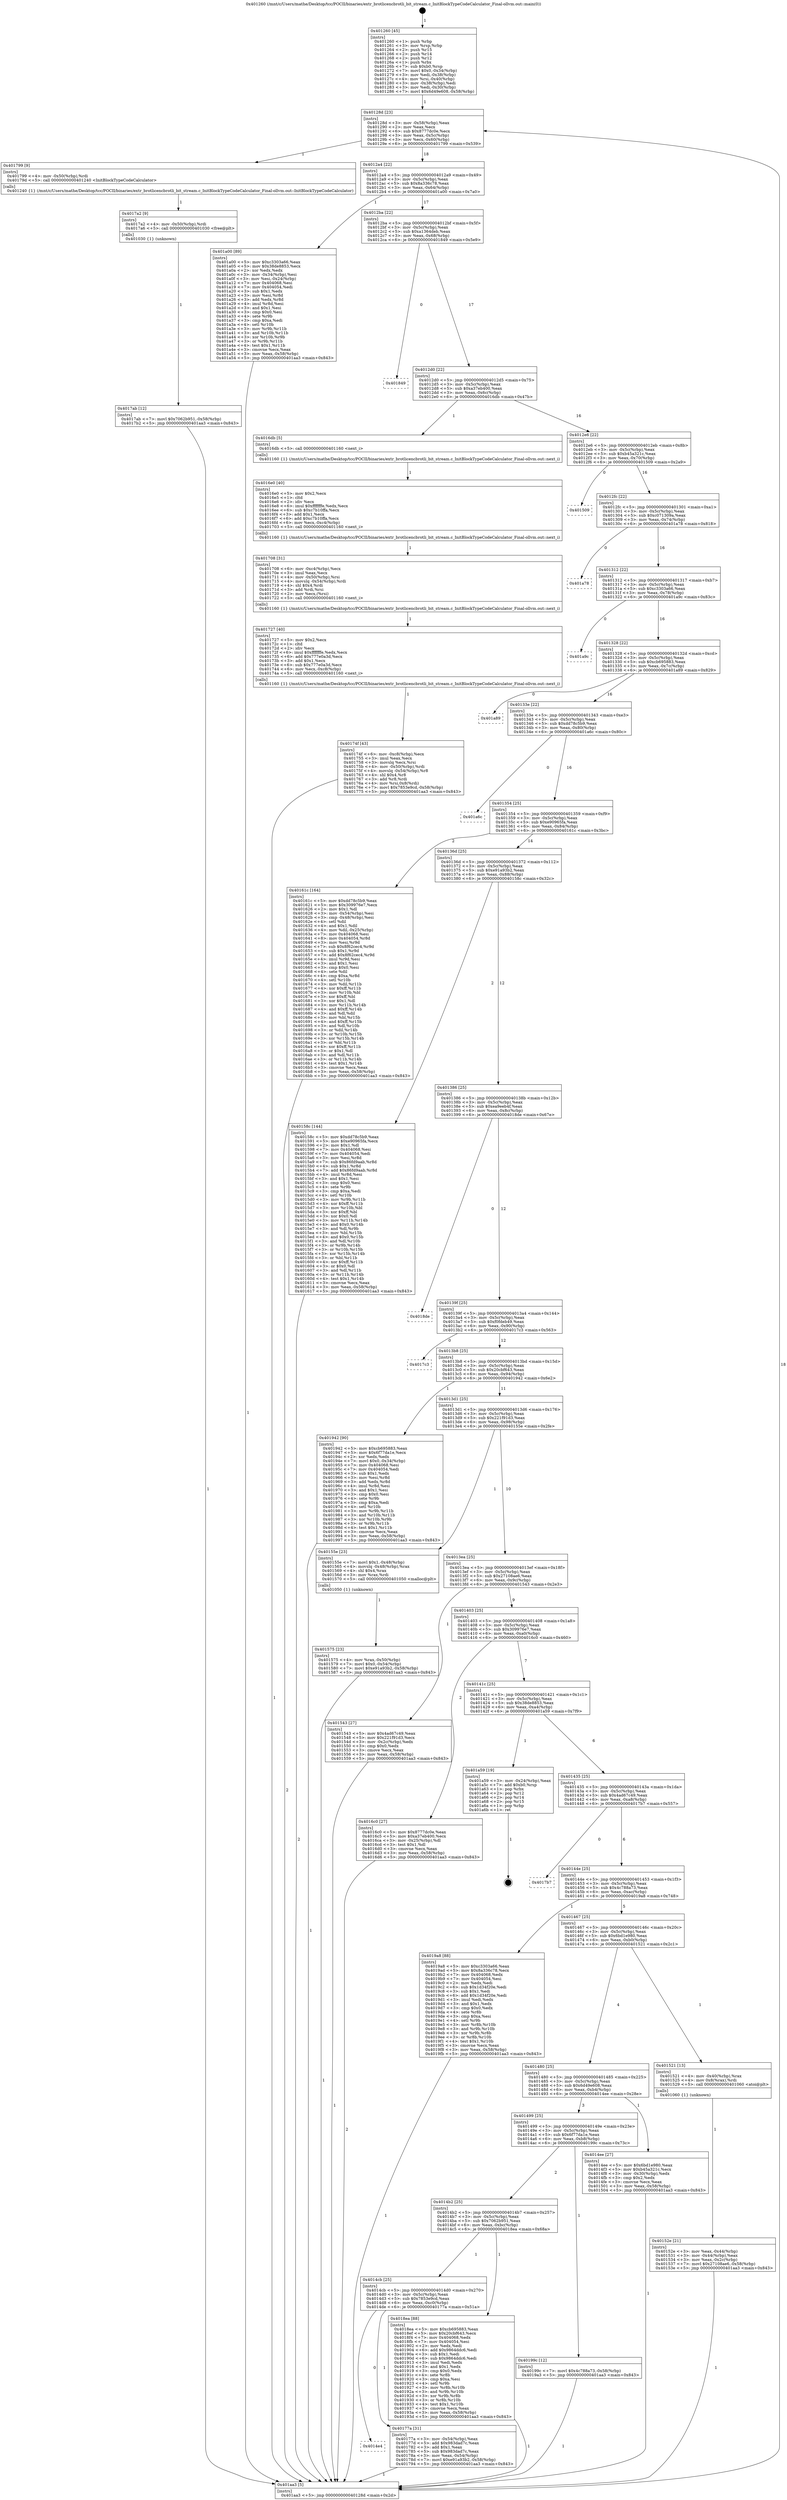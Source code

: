 digraph "0x401260" {
  label = "0x401260 (/mnt/c/Users/mathe/Desktop/tcc/POCII/binaries/extr_brotlicencbrotli_bit_stream.c_InitBlockTypeCodeCalculator_Final-ollvm.out::main(0))"
  labelloc = "t"
  node[shape=record]

  Entry [label="",width=0.3,height=0.3,shape=circle,fillcolor=black,style=filled]
  "0x40128d" [label="{
     0x40128d [23]\l
     | [instrs]\l
     &nbsp;&nbsp;0x40128d \<+3\>: mov -0x58(%rbp),%eax\l
     &nbsp;&nbsp;0x401290 \<+2\>: mov %eax,%ecx\l
     &nbsp;&nbsp;0x401292 \<+6\>: sub $0x8777dc0e,%ecx\l
     &nbsp;&nbsp;0x401298 \<+3\>: mov %eax,-0x5c(%rbp)\l
     &nbsp;&nbsp;0x40129b \<+3\>: mov %ecx,-0x60(%rbp)\l
     &nbsp;&nbsp;0x40129e \<+6\>: je 0000000000401799 \<main+0x539\>\l
  }"]
  "0x401799" [label="{
     0x401799 [9]\l
     | [instrs]\l
     &nbsp;&nbsp;0x401799 \<+4\>: mov -0x50(%rbp),%rdi\l
     &nbsp;&nbsp;0x40179d \<+5\>: call 0000000000401240 \<InitBlockTypeCodeCalculator\>\l
     | [calls]\l
     &nbsp;&nbsp;0x401240 \{1\} (/mnt/c/Users/mathe/Desktop/tcc/POCII/binaries/extr_brotlicencbrotli_bit_stream.c_InitBlockTypeCodeCalculator_Final-ollvm.out::InitBlockTypeCodeCalculator)\l
  }"]
  "0x4012a4" [label="{
     0x4012a4 [22]\l
     | [instrs]\l
     &nbsp;&nbsp;0x4012a4 \<+5\>: jmp 00000000004012a9 \<main+0x49\>\l
     &nbsp;&nbsp;0x4012a9 \<+3\>: mov -0x5c(%rbp),%eax\l
     &nbsp;&nbsp;0x4012ac \<+5\>: sub $0x8a336c78,%eax\l
     &nbsp;&nbsp;0x4012b1 \<+3\>: mov %eax,-0x64(%rbp)\l
     &nbsp;&nbsp;0x4012b4 \<+6\>: je 0000000000401a00 \<main+0x7a0\>\l
  }"]
  Exit [label="",width=0.3,height=0.3,shape=circle,fillcolor=black,style=filled,peripheries=2]
  "0x401a00" [label="{
     0x401a00 [89]\l
     | [instrs]\l
     &nbsp;&nbsp;0x401a00 \<+5\>: mov $0xc3303a66,%eax\l
     &nbsp;&nbsp;0x401a05 \<+5\>: mov $0x38de8853,%ecx\l
     &nbsp;&nbsp;0x401a0a \<+2\>: xor %edx,%edx\l
     &nbsp;&nbsp;0x401a0c \<+3\>: mov -0x34(%rbp),%esi\l
     &nbsp;&nbsp;0x401a0f \<+3\>: mov %esi,-0x24(%rbp)\l
     &nbsp;&nbsp;0x401a12 \<+7\>: mov 0x404068,%esi\l
     &nbsp;&nbsp;0x401a19 \<+7\>: mov 0x404054,%edi\l
     &nbsp;&nbsp;0x401a20 \<+3\>: sub $0x1,%edx\l
     &nbsp;&nbsp;0x401a23 \<+3\>: mov %esi,%r8d\l
     &nbsp;&nbsp;0x401a26 \<+3\>: add %edx,%r8d\l
     &nbsp;&nbsp;0x401a29 \<+4\>: imul %r8d,%esi\l
     &nbsp;&nbsp;0x401a2d \<+3\>: and $0x1,%esi\l
     &nbsp;&nbsp;0x401a30 \<+3\>: cmp $0x0,%esi\l
     &nbsp;&nbsp;0x401a33 \<+4\>: sete %r9b\l
     &nbsp;&nbsp;0x401a37 \<+3\>: cmp $0xa,%edi\l
     &nbsp;&nbsp;0x401a3a \<+4\>: setl %r10b\l
     &nbsp;&nbsp;0x401a3e \<+3\>: mov %r9b,%r11b\l
     &nbsp;&nbsp;0x401a41 \<+3\>: and %r10b,%r11b\l
     &nbsp;&nbsp;0x401a44 \<+3\>: xor %r10b,%r9b\l
     &nbsp;&nbsp;0x401a47 \<+3\>: or %r9b,%r11b\l
     &nbsp;&nbsp;0x401a4a \<+4\>: test $0x1,%r11b\l
     &nbsp;&nbsp;0x401a4e \<+3\>: cmovne %ecx,%eax\l
     &nbsp;&nbsp;0x401a51 \<+3\>: mov %eax,-0x58(%rbp)\l
     &nbsp;&nbsp;0x401a54 \<+5\>: jmp 0000000000401aa3 \<main+0x843\>\l
  }"]
  "0x4012ba" [label="{
     0x4012ba [22]\l
     | [instrs]\l
     &nbsp;&nbsp;0x4012ba \<+5\>: jmp 00000000004012bf \<main+0x5f\>\l
     &nbsp;&nbsp;0x4012bf \<+3\>: mov -0x5c(%rbp),%eax\l
     &nbsp;&nbsp;0x4012c2 \<+5\>: sub $0xa1364deb,%eax\l
     &nbsp;&nbsp;0x4012c7 \<+3\>: mov %eax,-0x68(%rbp)\l
     &nbsp;&nbsp;0x4012ca \<+6\>: je 0000000000401849 \<main+0x5e9\>\l
  }"]
  "0x4017ab" [label="{
     0x4017ab [12]\l
     | [instrs]\l
     &nbsp;&nbsp;0x4017ab \<+7\>: movl $0x7062b951,-0x58(%rbp)\l
     &nbsp;&nbsp;0x4017b2 \<+5\>: jmp 0000000000401aa3 \<main+0x843\>\l
  }"]
  "0x401849" [label="{
     0x401849\l
  }", style=dashed]
  "0x4012d0" [label="{
     0x4012d0 [22]\l
     | [instrs]\l
     &nbsp;&nbsp;0x4012d0 \<+5\>: jmp 00000000004012d5 \<main+0x75\>\l
     &nbsp;&nbsp;0x4012d5 \<+3\>: mov -0x5c(%rbp),%eax\l
     &nbsp;&nbsp;0x4012d8 \<+5\>: sub $0xa37eb400,%eax\l
     &nbsp;&nbsp;0x4012dd \<+3\>: mov %eax,-0x6c(%rbp)\l
     &nbsp;&nbsp;0x4012e0 \<+6\>: je 00000000004016db \<main+0x47b\>\l
  }"]
  "0x4017a2" [label="{
     0x4017a2 [9]\l
     | [instrs]\l
     &nbsp;&nbsp;0x4017a2 \<+4\>: mov -0x50(%rbp),%rdi\l
     &nbsp;&nbsp;0x4017a6 \<+5\>: call 0000000000401030 \<free@plt\>\l
     | [calls]\l
     &nbsp;&nbsp;0x401030 \{1\} (unknown)\l
  }"]
  "0x4016db" [label="{
     0x4016db [5]\l
     | [instrs]\l
     &nbsp;&nbsp;0x4016db \<+5\>: call 0000000000401160 \<next_i\>\l
     | [calls]\l
     &nbsp;&nbsp;0x401160 \{1\} (/mnt/c/Users/mathe/Desktop/tcc/POCII/binaries/extr_brotlicencbrotli_bit_stream.c_InitBlockTypeCodeCalculator_Final-ollvm.out::next_i)\l
  }"]
  "0x4012e6" [label="{
     0x4012e6 [22]\l
     | [instrs]\l
     &nbsp;&nbsp;0x4012e6 \<+5\>: jmp 00000000004012eb \<main+0x8b\>\l
     &nbsp;&nbsp;0x4012eb \<+3\>: mov -0x5c(%rbp),%eax\l
     &nbsp;&nbsp;0x4012ee \<+5\>: sub $0xb45a321c,%eax\l
     &nbsp;&nbsp;0x4012f3 \<+3\>: mov %eax,-0x70(%rbp)\l
     &nbsp;&nbsp;0x4012f6 \<+6\>: je 0000000000401509 \<main+0x2a9\>\l
  }"]
  "0x4014e4" [label="{
     0x4014e4\l
  }", style=dashed]
  "0x401509" [label="{
     0x401509\l
  }", style=dashed]
  "0x4012fc" [label="{
     0x4012fc [22]\l
     | [instrs]\l
     &nbsp;&nbsp;0x4012fc \<+5\>: jmp 0000000000401301 \<main+0xa1\>\l
     &nbsp;&nbsp;0x401301 \<+3\>: mov -0x5c(%rbp),%eax\l
     &nbsp;&nbsp;0x401304 \<+5\>: sub $0xc071309a,%eax\l
     &nbsp;&nbsp;0x401309 \<+3\>: mov %eax,-0x74(%rbp)\l
     &nbsp;&nbsp;0x40130c \<+6\>: je 0000000000401a78 \<main+0x818\>\l
  }"]
  "0x40177a" [label="{
     0x40177a [31]\l
     | [instrs]\l
     &nbsp;&nbsp;0x40177a \<+3\>: mov -0x54(%rbp),%eax\l
     &nbsp;&nbsp;0x40177d \<+5\>: add $0x983dad7c,%eax\l
     &nbsp;&nbsp;0x401782 \<+3\>: add $0x1,%eax\l
     &nbsp;&nbsp;0x401785 \<+5\>: sub $0x983dad7c,%eax\l
     &nbsp;&nbsp;0x40178a \<+3\>: mov %eax,-0x54(%rbp)\l
     &nbsp;&nbsp;0x40178d \<+7\>: movl $0xe91a93b2,-0x58(%rbp)\l
     &nbsp;&nbsp;0x401794 \<+5\>: jmp 0000000000401aa3 \<main+0x843\>\l
  }"]
  "0x401a78" [label="{
     0x401a78\l
  }", style=dashed]
  "0x401312" [label="{
     0x401312 [22]\l
     | [instrs]\l
     &nbsp;&nbsp;0x401312 \<+5\>: jmp 0000000000401317 \<main+0xb7\>\l
     &nbsp;&nbsp;0x401317 \<+3\>: mov -0x5c(%rbp),%eax\l
     &nbsp;&nbsp;0x40131a \<+5\>: sub $0xc3303a66,%eax\l
     &nbsp;&nbsp;0x40131f \<+3\>: mov %eax,-0x78(%rbp)\l
     &nbsp;&nbsp;0x401322 \<+6\>: je 0000000000401a9c \<main+0x83c\>\l
  }"]
  "0x4014cb" [label="{
     0x4014cb [25]\l
     | [instrs]\l
     &nbsp;&nbsp;0x4014cb \<+5\>: jmp 00000000004014d0 \<main+0x270\>\l
     &nbsp;&nbsp;0x4014d0 \<+3\>: mov -0x5c(%rbp),%eax\l
     &nbsp;&nbsp;0x4014d3 \<+5\>: sub $0x7853e9cd,%eax\l
     &nbsp;&nbsp;0x4014d8 \<+6\>: mov %eax,-0xc0(%rbp)\l
     &nbsp;&nbsp;0x4014de \<+6\>: je 000000000040177a \<main+0x51a\>\l
  }"]
  "0x401a9c" [label="{
     0x401a9c\l
  }", style=dashed]
  "0x401328" [label="{
     0x401328 [22]\l
     | [instrs]\l
     &nbsp;&nbsp;0x401328 \<+5\>: jmp 000000000040132d \<main+0xcd\>\l
     &nbsp;&nbsp;0x40132d \<+3\>: mov -0x5c(%rbp),%eax\l
     &nbsp;&nbsp;0x401330 \<+5\>: sub $0xcb695883,%eax\l
     &nbsp;&nbsp;0x401335 \<+3\>: mov %eax,-0x7c(%rbp)\l
     &nbsp;&nbsp;0x401338 \<+6\>: je 0000000000401a89 \<main+0x829\>\l
  }"]
  "0x4018ea" [label="{
     0x4018ea [88]\l
     | [instrs]\l
     &nbsp;&nbsp;0x4018ea \<+5\>: mov $0xcb695883,%eax\l
     &nbsp;&nbsp;0x4018ef \<+5\>: mov $0x20cbf643,%ecx\l
     &nbsp;&nbsp;0x4018f4 \<+7\>: mov 0x404068,%edx\l
     &nbsp;&nbsp;0x4018fb \<+7\>: mov 0x404054,%esi\l
     &nbsp;&nbsp;0x401902 \<+2\>: mov %edx,%edi\l
     &nbsp;&nbsp;0x401904 \<+6\>: add $0x9864ddc6,%edi\l
     &nbsp;&nbsp;0x40190a \<+3\>: sub $0x1,%edi\l
     &nbsp;&nbsp;0x40190d \<+6\>: sub $0x9864ddc6,%edi\l
     &nbsp;&nbsp;0x401913 \<+3\>: imul %edi,%edx\l
     &nbsp;&nbsp;0x401916 \<+3\>: and $0x1,%edx\l
     &nbsp;&nbsp;0x401919 \<+3\>: cmp $0x0,%edx\l
     &nbsp;&nbsp;0x40191c \<+4\>: sete %r8b\l
     &nbsp;&nbsp;0x401920 \<+3\>: cmp $0xa,%esi\l
     &nbsp;&nbsp;0x401923 \<+4\>: setl %r9b\l
     &nbsp;&nbsp;0x401927 \<+3\>: mov %r8b,%r10b\l
     &nbsp;&nbsp;0x40192a \<+3\>: and %r9b,%r10b\l
     &nbsp;&nbsp;0x40192d \<+3\>: xor %r9b,%r8b\l
     &nbsp;&nbsp;0x401930 \<+3\>: or %r8b,%r10b\l
     &nbsp;&nbsp;0x401933 \<+4\>: test $0x1,%r10b\l
     &nbsp;&nbsp;0x401937 \<+3\>: cmovne %ecx,%eax\l
     &nbsp;&nbsp;0x40193a \<+3\>: mov %eax,-0x58(%rbp)\l
     &nbsp;&nbsp;0x40193d \<+5\>: jmp 0000000000401aa3 \<main+0x843\>\l
  }"]
  "0x401a89" [label="{
     0x401a89\l
  }", style=dashed]
  "0x40133e" [label="{
     0x40133e [22]\l
     | [instrs]\l
     &nbsp;&nbsp;0x40133e \<+5\>: jmp 0000000000401343 \<main+0xe3\>\l
     &nbsp;&nbsp;0x401343 \<+3\>: mov -0x5c(%rbp),%eax\l
     &nbsp;&nbsp;0x401346 \<+5\>: sub $0xdd78c5b9,%eax\l
     &nbsp;&nbsp;0x40134b \<+3\>: mov %eax,-0x80(%rbp)\l
     &nbsp;&nbsp;0x40134e \<+6\>: je 0000000000401a6c \<main+0x80c\>\l
  }"]
  "0x4014b2" [label="{
     0x4014b2 [25]\l
     | [instrs]\l
     &nbsp;&nbsp;0x4014b2 \<+5\>: jmp 00000000004014b7 \<main+0x257\>\l
     &nbsp;&nbsp;0x4014b7 \<+3\>: mov -0x5c(%rbp),%eax\l
     &nbsp;&nbsp;0x4014ba \<+5\>: sub $0x7062b951,%eax\l
     &nbsp;&nbsp;0x4014bf \<+6\>: mov %eax,-0xbc(%rbp)\l
     &nbsp;&nbsp;0x4014c5 \<+6\>: je 00000000004018ea \<main+0x68a\>\l
  }"]
  "0x401a6c" [label="{
     0x401a6c\l
  }", style=dashed]
  "0x401354" [label="{
     0x401354 [25]\l
     | [instrs]\l
     &nbsp;&nbsp;0x401354 \<+5\>: jmp 0000000000401359 \<main+0xf9\>\l
     &nbsp;&nbsp;0x401359 \<+3\>: mov -0x5c(%rbp),%eax\l
     &nbsp;&nbsp;0x40135c \<+5\>: sub $0xe90965fa,%eax\l
     &nbsp;&nbsp;0x401361 \<+6\>: mov %eax,-0x84(%rbp)\l
     &nbsp;&nbsp;0x401367 \<+6\>: je 000000000040161c \<main+0x3bc\>\l
  }"]
  "0x40199c" [label="{
     0x40199c [12]\l
     | [instrs]\l
     &nbsp;&nbsp;0x40199c \<+7\>: movl $0x4c788a73,-0x58(%rbp)\l
     &nbsp;&nbsp;0x4019a3 \<+5\>: jmp 0000000000401aa3 \<main+0x843\>\l
  }"]
  "0x40161c" [label="{
     0x40161c [164]\l
     | [instrs]\l
     &nbsp;&nbsp;0x40161c \<+5\>: mov $0xdd78c5b9,%eax\l
     &nbsp;&nbsp;0x401621 \<+5\>: mov $0x309976e7,%ecx\l
     &nbsp;&nbsp;0x401626 \<+2\>: mov $0x1,%dl\l
     &nbsp;&nbsp;0x401628 \<+3\>: mov -0x54(%rbp),%esi\l
     &nbsp;&nbsp;0x40162b \<+3\>: cmp -0x48(%rbp),%esi\l
     &nbsp;&nbsp;0x40162e \<+4\>: setl %dil\l
     &nbsp;&nbsp;0x401632 \<+4\>: and $0x1,%dil\l
     &nbsp;&nbsp;0x401636 \<+4\>: mov %dil,-0x25(%rbp)\l
     &nbsp;&nbsp;0x40163a \<+7\>: mov 0x404068,%esi\l
     &nbsp;&nbsp;0x401641 \<+8\>: mov 0x404054,%r8d\l
     &nbsp;&nbsp;0x401649 \<+3\>: mov %esi,%r9d\l
     &nbsp;&nbsp;0x40164c \<+7\>: sub $0x8f62cec4,%r9d\l
     &nbsp;&nbsp;0x401653 \<+4\>: sub $0x1,%r9d\l
     &nbsp;&nbsp;0x401657 \<+7\>: add $0x8f62cec4,%r9d\l
     &nbsp;&nbsp;0x40165e \<+4\>: imul %r9d,%esi\l
     &nbsp;&nbsp;0x401662 \<+3\>: and $0x1,%esi\l
     &nbsp;&nbsp;0x401665 \<+3\>: cmp $0x0,%esi\l
     &nbsp;&nbsp;0x401668 \<+4\>: sete %dil\l
     &nbsp;&nbsp;0x40166c \<+4\>: cmp $0xa,%r8d\l
     &nbsp;&nbsp;0x401670 \<+4\>: setl %r10b\l
     &nbsp;&nbsp;0x401674 \<+3\>: mov %dil,%r11b\l
     &nbsp;&nbsp;0x401677 \<+4\>: xor $0xff,%r11b\l
     &nbsp;&nbsp;0x40167b \<+3\>: mov %r10b,%bl\l
     &nbsp;&nbsp;0x40167e \<+3\>: xor $0xff,%bl\l
     &nbsp;&nbsp;0x401681 \<+3\>: xor $0x1,%dl\l
     &nbsp;&nbsp;0x401684 \<+3\>: mov %r11b,%r14b\l
     &nbsp;&nbsp;0x401687 \<+4\>: and $0xff,%r14b\l
     &nbsp;&nbsp;0x40168b \<+3\>: and %dl,%dil\l
     &nbsp;&nbsp;0x40168e \<+3\>: mov %bl,%r15b\l
     &nbsp;&nbsp;0x401691 \<+4\>: and $0xff,%r15b\l
     &nbsp;&nbsp;0x401695 \<+3\>: and %dl,%r10b\l
     &nbsp;&nbsp;0x401698 \<+3\>: or %dil,%r14b\l
     &nbsp;&nbsp;0x40169b \<+3\>: or %r10b,%r15b\l
     &nbsp;&nbsp;0x40169e \<+3\>: xor %r15b,%r14b\l
     &nbsp;&nbsp;0x4016a1 \<+3\>: or %bl,%r11b\l
     &nbsp;&nbsp;0x4016a4 \<+4\>: xor $0xff,%r11b\l
     &nbsp;&nbsp;0x4016a8 \<+3\>: or $0x1,%dl\l
     &nbsp;&nbsp;0x4016ab \<+3\>: and %dl,%r11b\l
     &nbsp;&nbsp;0x4016ae \<+3\>: or %r11b,%r14b\l
     &nbsp;&nbsp;0x4016b1 \<+4\>: test $0x1,%r14b\l
     &nbsp;&nbsp;0x4016b5 \<+3\>: cmovne %ecx,%eax\l
     &nbsp;&nbsp;0x4016b8 \<+3\>: mov %eax,-0x58(%rbp)\l
     &nbsp;&nbsp;0x4016bb \<+5\>: jmp 0000000000401aa3 \<main+0x843\>\l
  }"]
  "0x40136d" [label="{
     0x40136d [25]\l
     | [instrs]\l
     &nbsp;&nbsp;0x40136d \<+5\>: jmp 0000000000401372 \<main+0x112\>\l
     &nbsp;&nbsp;0x401372 \<+3\>: mov -0x5c(%rbp),%eax\l
     &nbsp;&nbsp;0x401375 \<+5\>: sub $0xe91a93b2,%eax\l
     &nbsp;&nbsp;0x40137a \<+6\>: mov %eax,-0x88(%rbp)\l
     &nbsp;&nbsp;0x401380 \<+6\>: je 000000000040158c \<main+0x32c\>\l
  }"]
  "0x40174f" [label="{
     0x40174f [43]\l
     | [instrs]\l
     &nbsp;&nbsp;0x40174f \<+6\>: mov -0xc8(%rbp),%ecx\l
     &nbsp;&nbsp;0x401755 \<+3\>: imul %eax,%ecx\l
     &nbsp;&nbsp;0x401758 \<+3\>: movslq %ecx,%rsi\l
     &nbsp;&nbsp;0x40175b \<+4\>: mov -0x50(%rbp),%rdi\l
     &nbsp;&nbsp;0x40175f \<+4\>: movslq -0x54(%rbp),%r8\l
     &nbsp;&nbsp;0x401763 \<+4\>: shl $0x4,%r8\l
     &nbsp;&nbsp;0x401767 \<+3\>: add %r8,%rdi\l
     &nbsp;&nbsp;0x40176a \<+4\>: mov %rsi,0x8(%rdi)\l
     &nbsp;&nbsp;0x40176e \<+7\>: movl $0x7853e9cd,-0x58(%rbp)\l
     &nbsp;&nbsp;0x401775 \<+5\>: jmp 0000000000401aa3 \<main+0x843\>\l
  }"]
  "0x40158c" [label="{
     0x40158c [144]\l
     | [instrs]\l
     &nbsp;&nbsp;0x40158c \<+5\>: mov $0xdd78c5b9,%eax\l
     &nbsp;&nbsp;0x401591 \<+5\>: mov $0xe90965fa,%ecx\l
     &nbsp;&nbsp;0x401596 \<+2\>: mov $0x1,%dl\l
     &nbsp;&nbsp;0x401598 \<+7\>: mov 0x404068,%esi\l
     &nbsp;&nbsp;0x40159f \<+7\>: mov 0x404054,%edi\l
     &nbsp;&nbsp;0x4015a6 \<+3\>: mov %esi,%r8d\l
     &nbsp;&nbsp;0x4015a9 \<+7\>: sub $0x86fd9aab,%r8d\l
     &nbsp;&nbsp;0x4015b0 \<+4\>: sub $0x1,%r8d\l
     &nbsp;&nbsp;0x4015b4 \<+7\>: add $0x86fd9aab,%r8d\l
     &nbsp;&nbsp;0x4015bb \<+4\>: imul %r8d,%esi\l
     &nbsp;&nbsp;0x4015bf \<+3\>: and $0x1,%esi\l
     &nbsp;&nbsp;0x4015c2 \<+3\>: cmp $0x0,%esi\l
     &nbsp;&nbsp;0x4015c5 \<+4\>: sete %r9b\l
     &nbsp;&nbsp;0x4015c9 \<+3\>: cmp $0xa,%edi\l
     &nbsp;&nbsp;0x4015cc \<+4\>: setl %r10b\l
     &nbsp;&nbsp;0x4015d0 \<+3\>: mov %r9b,%r11b\l
     &nbsp;&nbsp;0x4015d3 \<+4\>: xor $0xff,%r11b\l
     &nbsp;&nbsp;0x4015d7 \<+3\>: mov %r10b,%bl\l
     &nbsp;&nbsp;0x4015da \<+3\>: xor $0xff,%bl\l
     &nbsp;&nbsp;0x4015dd \<+3\>: xor $0x0,%dl\l
     &nbsp;&nbsp;0x4015e0 \<+3\>: mov %r11b,%r14b\l
     &nbsp;&nbsp;0x4015e3 \<+4\>: and $0x0,%r14b\l
     &nbsp;&nbsp;0x4015e7 \<+3\>: and %dl,%r9b\l
     &nbsp;&nbsp;0x4015ea \<+3\>: mov %bl,%r15b\l
     &nbsp;&nbsp;0x4015ed \<+4\>: and $0x0,%r15b\l
     &nbsp;&nbsp;0x4015f1 \<+3\>: and %dl,%r10b\l
     &nbsp;&nbsp;0x4015f4 \<+3\>: or %r9b,%r14b\l
     &nbsp;&nbsp;0x4015f7 \<+3\>: or %r10b,%r15b\l
     &nbsp;&nbsp;0x4015fa \<+3\>: xor %r15b,%r14b\l
     &nbsp;&nbsp;0x4015fd \<+3\>: or %bl,%r11b\l
     &nbsp;&nbsp;0x401600 \<+4\>: xor $0xff,%r11b\l
     &nbsp;&nbsp;0x401604 \<+3\>: or $0x0,%dl\l
     &nbsp;&nbsp;0x401607 \<+3\>: and %dl,%r11b\l
     &nbsp;&nbsp;0x40160a \<+3\>: or %r11b,%r14b\l
     &nbsp;&nbsp;0x40160d \<+4\>: test $0x1,%r14b\l
     &nbsp;&nbsp;0x401611 \<+3\>: cmovne %ecx,%eax\l
     &nbsp;&nbsp;0x401614 \<+3\>: mov %eax,-0x58(%rbp)\l
     &nbsp;&nbsp;0x401617 \<+5\>: jmp 0000000000401aa3 \<main+0x843\>\l
  }"]
  "0x401386" [label="{
     0x401386 [25]\l
     | [instrs]\l
     &nbsp;&nbsp;0x401386 \<+5\>: jmp 000000000040138b \<main+0x12b\>\l
     &nbsp;&nbsp;0x40138b \<+3\>: mov -0x5c(%rbp),%eax\l
     &nbsp;&nbsp;0x40138e \<+5\>: sub $0xea9eeb4f,%eax\l
     &nbsp;&nbsp;0x401393 \<+6\>: mov %eax,-0x8c(%rbp)\l
     &nbsp;&nbsp;0x401399 \<+6\>: je 00000000004018de \<main+0x67e\>\l
  }"]
  "0x401727" [label="{
     0x401727 [40]\l
     | [instrs]\l
     &nbsp;&nbsp;0x401727 \<+5\>: mov $0x2,%ecx\l
     &nbsp;&nbsp;0x40172c \<+1\>: cltd\l
     &nbsp;&nbsp;0x40172d \<+2\>: idiv %ecx\l
     &nbsp;&nbsp;0x40172f \<+6\>: imul $0xfffffffe,%edx,%ecx\l
     &nbsp;&nbsp;0x401735 \<+6\>: add $0x777e0a3d,%ecx\l
     &nbsp;&nbsp;0x40173b \<+3\>: add $0x1,%ecx\l
     &nbsp;&nbsp;0x40173e \<+6\>: sub $0x777e0a3d,%ecx\l
     &nbsp;&nbsp;0x401744 \<+6\>: mov %ecx,-0xc8(%rbp)\l
     &nbsp;&nbsp;0x40174a \<+5\>: call 0000000000401160 \<next_i\>\l
     | [calls]\l
     &nbsp;&nbsp;0x401160 \{1\} (/mnt/c/Users/mathe/Desktop/tcc/POCII/binaries/extr_brotlicencbrotli_bit_stream.c_InitBlockTypeCodeCalculator_Final-ollvm.out::next_i)\l
  }"]
  "0x4018de" [label="{
     0x4018de\l
  }", style=dashed]
  "0x40139f" [label="{
     0x40139f [25]\l
     | [instrs]\l
     &nbsp;&nbsp;0x40139f \<+5\>: jmp 00000000004013a4 \<main+0x144\>\l
     &nbsp;&nbsp;0x4013a4 \<+3\>: mov -0x5c(%rbp),%eax\l
     &nbsp;&nbsp;0x4013a7 \<+5\>: sub $0xf0fdeb49,%eax\l
     &nbsp;&nbsp;0x4013ac \<+6\>: mov %eax,-0x90(%rbp)\l
     &nbsp;&nbsp;0x4013b2 \<+6\>: je 00000000004017c3 \<main+0x563\>\l
  }"]
  "0x401708" [label="{
     0x401708 [31]\l
     | [instrs]\l
     &nbsp;&nbsp;0x401708 \<+6\>: mov -0xc4(%rbp),%ecx\l
     &nbsp;&nbsp;0x40170e \<+3\>: imul %eax,%ecx\l
     &nbsp;&nbsp;0x401711 \<+4\>: mov -0x50(%rbp),%rsi\l
     &nbsp;&nbsp;0x401715 \<+4\>: movslq -0x54(%rbp),%rdi\l
     &nbsp;&nbsp;0x401719 \<+4\>: shl $0x4,%rdi\l
     &nbsp;&nbsp;0x40171d \<+3\>: add %rdi,%rsi\l
     &nbsp;&nbsp;0x401720 \<+2\>: mov %ecx,(%rsi)\l
     &nbsp;&nbsp;0x401722 \<+5\>: call 0000000000401160 \<next_i\>\l
     | [calls]\l
     &nbsp;&nbsp;0x401160 \{1\} (/mnt/c/Users/mathe/Desktop/tcc/POCII/binaries/extr_brotlicencbrotli_bit_stream.c_InitBlockTypeCodeCalculator_Final-ollvm.out::next_i)\l
  }"]
  "0x4017c3" [label="{
     0x4017c3\l
  }", style=dashed]
  "0x4013b8" [label="{
     0x4013b8 [25]\l
     | [instrs]\l
     &nbsp;&nbsp;0x4013b8 \<+5\>: jmp 00000000004013bd \<main+0x15d\>\l
     &nbsp;&nbsp;0x4013bd \<+3\>: mov -0x5c(%rbp),%eax\l
     &nbsp;&nbsp;0x4013c0 \<+5\>: sub $0x20cbf643,%eax\l
     &nbsp;&nbsp;0x4013c5 \<+6\>: mov %eax,-0x94(%rbp)\l
     &nbsp;&nbsp;0x4013cb \<+6\>: je 0000000000401942 \<main+0x6e2\>\l
  }"]
  "0x4016e0" [label="{
     0x4016e0 [40]\l
     | [instrs]\l
     &nbsp;&nbsp;0x4016e0 \<+5\>: mov $0x2,%ecx\l
     &nbsp;&nbsp;0x4016e5 \<+1\>: cltd\l
     &nbsp;&nbsp;0x4016e6 \<+2\>: idiv %ecx\l
     &nbsp;&nbsp;0x4016e8 \<+6\>: imul $0xfffffffe,%edx,%ecx\l
     &nbsp;&nbsp;0x4016ee \<+6\>: sub $0xc7b10ffa,%ecx\l
     &nbsp;&nbsp;0x4016f4 \<+3\>: add $0x1,%ecx\l
     &nbsp;&nbsp;0x4016f7 \<+6\>: add $0xc7b10ffa,%ecx\l
     &nbsp;&nbsp;0x4016fd \<+6\>: mov %ecx,-0xc4(%rbp)\l
     &nbsp;&nbsp;0x401703 \<+5\>: call 0000000000401160 \<next_i\>\l
     | [calls]\l
     &nbsp;&nbsp;0x401160 \{1\} (/mnt/c/Users/mathe/Desktop/tcc/POCII/binaries/extr_brotlicencbrotli_bit_stream.c_InitBlockTypeCodeCalculator_Final-ollvm.out::next_i)\l
  }"]
  "0x401942" [label="{
     0x401942 [90]\l
     | [instrs]\l
     &nbsp;&nbsp;0x401942 \<+5\>: mov $0xcb695883,%eax\l
     &nbsp;&nbsp;0x401947 \<+5\>: mov $0x6f77da1e,%ecx\l
     &nbsp;&nbsp;0x40194c \<+2\>: xor %edx,%edx\l
     &nbsp;&nbsp;0x40194e \<+7\>: movl $0x0,-0x34(%rbp)\l
     &nbsp;&nbsp;0x401955 \<+7\>: mov 0x404068,%esi\l
     &nbsp;&nbsp;0x40195c \<+7\>: mov 0x404054,%edi\l
     &nbsp;&nbsp;0x401963 \<+3\>: sub $0x1,%edx\l
     &nbsp;&nbsp;0x401966 \<+3\>: mov %esi,%r8d\l
     &nbsp;&nbsp;0x401969 \<+3\>: add %edx,%r8d\l
     &nbsp;&nbsp;0x40196c \<+4\>: imul %r8d,%esi\l
     &nbsp;&nbsp;0x401970 \<+3\>: and $0x1,%esi\l
     &nbsp;&nbsp;0x401973 \<+3\>: cmp $0x0,%esi\l
     &nbsp;&nbsp;0x401976 \<+4\>: sete %r9b\l
     &nbsp;&nbsp;0x40197a \<+3\>: cmp $0xa,%edi\l
     &nbsp;&nbsp;0x40197d \<+4\>: setl %r10b\l
     &nbsp;&nbsp;0x401981 \<+3\>: mov %r9b,%r11b\l
     &nbsp;&nbsp;0x401984 \<+3\>: and %r10b,%r11b\l
     &nbsp;&nbsp;0x401987 \<+3\>: xor %r10b,%r9b\l
     &nbsp;&nbsp;0x40198a \<+3\>: or %r9b,%r11b\l
     &nbsp;&nbsp;0x40198d \<+4\>: test $0x1,%r11b\l
     &nbsp;&nbsp;0x401991 \<+3\>: cmovne %ecx,%eax\l
     &nbsp;&nbsp;0x401994 \<+3\>: mov %eax,-0x58(%rbp)\l
     &nbsp;&nbsp;0x401997 \<+5\>: jmp 0000000000401aa3 \<main+0x843\>\l
  }"]
  "0x4013d1" [label="{
     0x4013d1 [25]\l
     | [instrs]\l
     &nbsp;&nbsp;0x4013d1 \<+5\>: jmp 00000000004013d6 \<main+0x176\>\l
     &nbsp;&nbsp;0x4013d6 \<+3\>: mov -0x5c(%rbp),%eax\l
     &nbsp;&nbsp;0x4013d9 \<+5\>: sub $0x221f91d3,%eax\l
     &nbsp;&nbsp;0x4013de \<+6\>: mov %eax,-0x98(%rbp)\l
     &nbsp;&nbsp;0x4013e4 \<+6\>: je 000000000040155e \<main+0x2fe\>\l
  }"]
  "0x401575" [label="{
     0x401575 [23]\l
     | [instrs]\l
     &nbsp;&nbsp;0x401575 \<+4\>: mov %rax,-0x50(%rbp)\l
     &nbsp;&nbsp;0x401579 \<+7\>: movl $0x0,-0x54(%rbp)\l
     &nbsp;&nbsp;0x401580 \<+7\>: movl $0xe91a93b2,-0x58(%rbp)\l
     &nbsp;&nbsp;0x401587 \<+5\>: jmp 0000000000401aa3 \<main+0x843\>\l
  }"]
  "0x40155e" [label="{
     0x40155e [23]\l
     | [instrs]\l
     &nbsp;&nbsp;0x40155e \<+7\>: movl $0x1,-0x48(%rbp)\l
     &nbsp;&nbsp;0x401565 \<+4\>: movslq -0x48(%rbp),%rax\l
     &nbsp;&nbsp;0x401569 \<+4\>: shl $0x4,%rax\l
     &nbsp;&nbsp;0x40156d \<+3\>: mov %rax,%rdi\l
     &nbsp;&nbsp;0x401570 \<+5\>: call 0000000000401050 \<malloc@plt\>\l
     | [calls]\l
     &nbsp;&nbsp;0x401050 \{1\} (unknown)\l
  }"]
  "0x4013ea" [label="{
     0x4013ea [25]\l
     | [instrs]\l
     &nbsp;&nbsp;0x4013ea \<+5\>: jmp 00000000004013ef \<main+0x18f\>\l
     &nbsp;&nbsp;0x4013ef \<+3\>: mov -0x5c(%rbp),%eax\l
     &nbsp;&nbsp;0x4013f2 \<+5\>: sub $0x27108ae6,%eax\l
     &nbsp;&nbsp;0x4013f7 \<+6\>: mov %eax,-0x9c(%rbp)\l
     &nbsp;&nbsp;0x4013fd \<+6\>: je 0000000000401543 \<main+0x2e3\>\l
  }"]
  "0x40152e" [label="{
     0x40152e [21]\l
     | [instrs]\l
     &nbsp;&nbsp;0x40152e \<+3\>: mov %eax,-0x44(%rbp)\l
     &nbsp;&nbsp;0x401531 \<+3\>: mov -0x44(%rbp),%eax\l
     &nbsp;&nbsp;0x401534 \<+3\>: mov %eax,-0x2c(%rbp)\l
     &nbsp;&nbsp;0x401537 \<+7\>: movl $0x27108ae6,-0x58(%rbp)\l
     &nbsp;&nbsp;0x40153e \<+5\>: jmp 0000000000401aa3 \<main+0x843\>\l
  }"]
  "0x401543" [label="{
     0x401543 [27]\l
     | [instrs]\l
     &nbsp;&nbsp;0x401543 \<+5\>: mov $0x4ad67c49,%eax\l
     &nbsp;&nbsp;0x401548 \<+5\>: mov $0x221f91d3,%ecx\l
     &nbsp;&nbsp;0x40154d \<+3\>: mov -0x2c(%rbp),%edx\l
     &nbsp;&nbsp;0x401550 \<+3\>: cmp $0x0,%edx\l
     &nbsp;&nbsp;0x401553 \<+3\>: cmove %ecx,%eax\l
     &nbsp;&nbsp;0x401556 \<+3\>: mov %eax,-0x58(%rbp)\l
     &nbsp;&nbsp;0x401559 \<+5\>: jmp 0000000000401aa3 \<main+0x843\>\l
  }"]
  "0x401403" [label="{
     0x401403 [25]\l
     | [instrs]\l
     &nbsp;&nbsp;0x401403 \<+5\>: jmp 0000000000401408 \<main+0x1a8\>\l
     &nbsp;&nbsp;0x401408 \<+3\>: mov -0x5c(%rbp),%eax\l
     &nbsp;&nbsp;0x40140b \<+5\>: sub $0x309976e7,%eax\l
     &nbsp;&nbsp;0x401410 \<+6\>: mov %eax,-0xa0(%rbp)\l
     &nbsp;&nbsp;0x401416 \<+6\>: je 00000000004016c0 \<main+0x460\>\l
  }"]
  "0x401260" [label="{
     0x401260 [45]\l
     | [instrs]\l
     &nbsp;&nbsp;0x401260 \<+1\>: push %rbp\l
     &nbsp;&nbsp;0x401261 \<+3\>: mov %rsp,%rbp\l
     &nbsp;&nbsp;0x401264 \<+2\>: push %r15\l
     &nbsp;&nbsp;0x401266 \<+2\>: push %r14\l
     &nbsp;&nbsp;0x401268 \<+2\>: push %r12\l
     &nbsp;&nbsp;0x40126a \<+1\>: push %rbx\l
     &nbsp;&nbsp;0x40126b \<+7\>: sub $0xb0,%rsp\l
     &nbsp;&nbsp;0x401272 \<+7\>: movl $0x0,-0x34(%rbp)\l
     &nbsp;&nbsp;0x401279 \<+3\>: mov %edi,-0x38(%rbp)\l
     &nbsp;&nbsp;0x40127c \<+4\>: mov %rsi,-0x40(%rbp)\l
     &nbsp;&nbsp;0x401280 \<+3\>: mov -0x38(%rbp),%edi\l
     &nbsp;&nbsp;0x401283 \<+3\>: mov %edi,-0x30(%rbp)\l
     &nbsp;&nbsp;0x401286 \<+7\>: movl $0x6d49e608,-0x58(%rbp)\l
  }"]
  "0x4016c0" [label="{
     0x4016c0 [27]\l
     | [instrs]\l
     &nbsp;&nbsp;0x4016c0 \<+5\>: mov $0x8777dc0e,%eax\l
     &nbsp;&nbsp;0x4016c5 \<+5\>: mov $0xa37eb400,%ecx\l
     &nbsp;&nbsp;0x4016ca \<+3\>: mov -0x25(%rbp),%dl\l
     &nbsp;&nbsp;0x4016cd \<+3\>: test $0x1,%dl\l
     &nbsp;&nbsp;0x4016d0 \<+3\>: cmovne %ecx,%eax\l
     &nbsp;&nbsp;0x4016d3 \<+3\>: mov %eax,-0x58(%rbp)\l
     &nbsp;&nbsp;0x4016d6 \<+5\>: jmp 0000000000401aa3 \<main+0x843\>\l
  }"]
  "0x40141c" [label="{
     0x40141c [25]\l
     | [instrs]\l
     &nbsp;&nbsp;0x40141c \<+5\>: jmp 0000000000401421 \<main+0x1c1\>\l
     &nbsp;&nbsp;0x401421 \<+3\>: mov -0x5c(%rbp),%eax\l
     &nbsp;&nbsp;0x401424 \<+5\>: sub $0x38de8853,%eax\l
     &nbsp;&nbsp;0x401429 \<+6\>: mov %eax,-0xa4(%rbp)\l
     &nbsp;&nbsp;0x40142f \<+6\>: je 0000000000401a59 \<main+0x7f9\>\l
  }"]
  "0x401aa3" [label="{
     0x401aa3 [5]\l
     | [instrs]\l
     &nbsp;&nbsp;0x401aa3 \<+5\>: jmp 000000000040128d \<main+0x2d\>\l
  }"]
  "0x401a59" [label="{
     0x401a59 [19]\l
     | [instrs]\l
     &nbsp;&nbsp;0x401a59 \<+3\>: mov -0x24(%rbp),%eax\l
     &nbsp;&nbsp;0x401a5c \<+7\>: add $0xb0,%rsp\l
     &nbsp;&nbsp;0x401a63 \<+1\>: pop %rbx\l
     &nbsp;&nbsp;0x401a64 \<+2\>: pop %r12\l
     &nbsp;&nbsp;0x401a66 \<+2\>: pop %r14\l
     &nbsp;&nbsp;0x401a68 \<+2\>: pop %r15\l
     &nbsp;&nbsp;0x401a6a \<+1\>: pop %rbp\l
     &nbsp;&nbsp;0x401a6b \<+1\>: ret\l
  }"]
  "0x401435" [label="{
     0x401435 [25]\l
     | [instrs]\l
     &nbsp;&nbsp;0x401435 \<+5\>: jmp 000000000040143a \<main+0x1da\>\l
     &nbsp;&nbsp;0x40143a \<+3\>: mov -0x5c(%rbp),%eax\l
     &nbsp;&nbsp;0x40143d \<+5\>: sub $0x4ad67c49,%eax\l
     &nbsp;&nbsp;0x401442 \<+6\>: mov %eax,-0xa8(%rbp)\l
     &nbsp;&nbsp;0x401448 \<+6\>: je 00000000004017b7 \<main+0x557\>\l
  }"]
  "0x401499" [label="{
     0x401499 [25]\l
     | [instrs]\l
     &nbsp;&nbsp;0x401499 \<+5\>: jmp 000000000040149e \<main+0x23e\>\l
     &nbsp;&nbsp;0x40149e \<+3\>: mov -0x5c(%rbp),%eax\l
     &nbsp;&nbsp;0x4014a1 \<+5\>: sub $0x6f77da1e,%eax\l
     &nbsp;&nbsp;0x4014a6 \<+6\>: mov %eax,-0xb8(%rbp)\l
     &nbsp;&nbsp;0x4014ac \<+6\>: je 000000000040199c \<main+0x73c\>\l
  }"]
  "0x4017b7" [label="{
     0x4017b7\l
  }", style=dashed]
  "0x40144e" [label="{
     0x40144e [25]\l
     | [instrs]\l
     &nbsp;&nbsp;0x40144e \<+5\>: jmp 0000000000401453 \<main+0x1f3\>\l
     &nbsp;&nbsp;0x401453 \<+3\>: mov -0x5c(%rbp),%eax\l
     &nbsp;&nbsp;0x401456 \<+5\>: sub $0x4c788a73,%eax\l
     &nbsp;&nbsp;0x40145b \<+6\>: mov %eax,-0xac(%rbp)\l
     &nbsp;&nbsp;0x401461 \<+6\>: je 00000000004019a8 \<main+0x748\>\l
  }"]
  "0x4014ee" [label="{
     0x4014ee [27]\l
     | [instrs]\l
     &nbsp;&nbsp;0x4014ee \<+5\>: mov $0x6bd1e980,%eax\l
     &nbsp;&nbsp;0x4014f3 \<+5\>: mov $0xb45a321c,%ecx\l
     &nbsp;&nbsp;0x4014f8 \<+3\>: mov -0x30(%rbp),%edx\l
     &nbsp;&nbsp;0x4014fb \<+3\>: cmp $0x2,%edx\l
     &nbsp;&nbsp;0x4014fe \<+3\>: cmovne %ecx,%eax\l
     &nbsp;&nbsp;0x401501 \<+3\>: mov %eax,-0x58(%rbp)\l
     &nbsp;&nbsp;0x401504 \<+5\>: jmp 0000000000401aa3 \<main+0x843\>\l
  }"]
  "0x4019a8" [label="{
     0x4019a8 [88]\l
     | [instrs]\l
     &nbsp;&nbsp;0x4019a8 \<+5\>: mov $0xc3303a66,%eax\l
     &nbsp;&nbsp;0x4019ad \<+5\>: mov $0x8a336c78,%ecx\l
     &nbsp;&nbsp;0x4019b2 \<+7\>: mov 0x404068,%edx\l
     &nbsp;&nbsp;0x4019b9 \<+7\>: mov 0x404054,%esi\l
     &nbsp;&nbsp;0x4019c0 \<+2\>: mov %edx,%edi\l
     &nbsp;&nbsp;0x4019c2 \<+6\>: sub $0x1d34f20e,%edi\l
     &nbsp;&nbsp;0x4019c8 \<+3\>: sub $0x1,%edi\l
     &nbsp;&nbsp;0x4019cb \<+6\>: add $0x1d34f20e,%edi\l
     &nbsp;&nbsp;0x4019d1 \<+3\>: imul %edi,%edx\l
     &nbsp;&nbsp;0x4019d4 \<+3\>: and $0x1,%edx\l
     &nbsp;&nbsp;0x4019d7 \<+3\>: cmp $0x0,%edx\l
     &nbsp;&nbsp;0x4019da \<+4\>: sete %r8b\l
     &nbsp;&nbsp;0x4019de \<+3\>: cmp $0xa,%esi\l
     &nbsp;&nbsp;0x4019e1 \<+4\>: setl %r9b\l
     &nbsp;&nbsp;0x4019e5 \<+3\>: mov %r8b,%r10b\l
     &nbsp;&nbsp;0x4019e8 \<+3\>: and %r9b,%r10b\l
     &nbsp;&nbsp;0x4019eb \<+3\>: xor %r9b,%r8b\l
     &nbsp;&nbsp;0x4019ee \<+3\>: or %r8b,%r10b\l
     &nbsp;&nbsp;0x4019f1 \<+4\>: test $0x1,%r10b\l
     &nbsp;&nbsp;0x4019f5 \<+3\>: cmovne %ecx,%eax\l
     &nbsp;&nbsp;0x4019f8 \<+3\>: mov %eax,-0x58(%rbp)\l
     &nbsp;&nbsp;0x4019fb \<+5\>: jmp 0000000000401aa3 \<main+0x843\>\l
  }"]
  "0x401467" [label="{
     0x401467 [25]\l
     | [instrs]\l
     &nbsp;&nbsp;0x401467 \<+5\>: jmp 000000000040146c \<main+0x20c\>\l
     &nbsp;&nbsp;0x40146c \<+3\>: mov -0x5c(%rbp),%eax\l
     &nbsp;&nbsp;0x40146f \<+5\>: sub $0x6bd1e980,%eax\l
     &nbsp;&nbsp;0x401474 \<+6\>: mov %eax,-0xb0(%rbp)\l
     &nbsp;&nbsp;0x40147a \<+6\>: je 0000000000401521 \<main+0x2c1\>\l
  }"]
  "0x401480" [label="{
     0x401480 [25]\l
     | [instrs]\l
     &nbsp;&nbsp;0x401480 \<+5\>: jmp 0000000000401485 \<main+0x225\>\l
     &nbsp;&nbsp;0x401485 \<+3\>: mov -0x5c(%rbp),%eax\l
     &nbsp;&nbsp;0x401488 \<+5\>: sub $0x6d49e608,%eax\l
     &nbsp;&nbsp;0x40148d \<+6\>: mov %eax,-0xb4(%rbp)\l
     &nbsp;&nbsp;0x401493 \<+6\>: je 00000000004014ee \<main+0x28e\>\l
  }"]
  "0x401521" [label="{
     0x401521 [13]\l
     | [instrs]\l
     &nbsp;&nbsp;0x401521 \<+4\>: mov -0x40(%rbp),%rax\l
     &nbsp;&nbsp;0x401525 \<+4\>: mov 0x8(%rax),%rdi\l
     &nbsp;&nbsp;0x401529 \<+5\>: call 0000000000401060 \<atoi@plt\>\l
     | [calls]\l
     &nbsp;&nbsp;0x401060 \{1\} (unknown)\l
  }"]
  Entry -> "0x401260" [label=" 1"]
  "0x40128d" -> "0x401799" [label=" 1"]
  "0x40128d" -> "0x4012a4" [label=" 18"]
  "0x401a59" -> Exit [label=" 1"]
  "0x4012a4" -> "0x401a00" [label=" 1"]
  "0x4012a4" -> "0x4012ba" [label=" 17"]
  "0x401a00" -> "0x401aa3" [label=" 1"]
  "0x4012ba" -> "0x401849" [label=" 0"]
  "0x4012ba" -> "0x4012d0" [label=" 17"]
  "0x4019a8" -> "0x401aa3" [label=" 1"]
  "0x4012d0" -> "0x4016db" [label=" 1"]
  "0x4012d0" -> "0x4012e6" [label=" 16"]
  "0x40199c" -> "0x401aa3" [label=" 1"]
  "0x4012e6" -> "0x401509" [label=" 0"]
  "0x4012e6" -> "0x4012fc" [label=" 16"]
  "0x401942" -> "0x401aa3" [label=" 1"]
  "0x4012fc" -> "0x401a78" [label=" 0"]
  "0x4012fc" -> "0x401312" [label=" 16"]
  "0x4018ea" -> "0x401aa3" [label=" 1"]
  "0x401312" -> "0x401a9c" [label=" 0"]
  "0x401312" -> "0x401328" [label=" 16"]
  "0x4017a2" -> "0x4017ab" [label=" 1"]
  "0x401328" -> "0x401a89" [label=" 0"]
  "0x401328" -> "0x40133e" [label=" 16"]
  "0x401799" -> "0x4017a2" [label=" 1"]
  "0x40133e" -> "0x401a6c" [label=" 0"]
  "0x40133e" -> "0x401354" [label=" 16"]
  "0x4014cb" -> "0x4014e4" [label=" 0"]
  "0x401354" -> "0x40161c" [label=" 2"]
  "0x401354" -> "0x40136d" [label=" 14"]
  "0x4014cb" -> "0x40177a" [label=" 1"]
  "0x40136d" -> "0x40158c" [label=" 2"]
  "0x40136d" -> "0x401386" [label=" 12"]
  "0x4014b2" -> "0x4014cb" [label=" 1"]
  "0x401386" -> "0x4018de" [label=" 0"]
  "0x401386" -> "0x40139f" [label=" 12"]
  "0x4014b2" -> "0x4018ea" [label=" 1"]
  "0x40139f" -> "0x4017c3" [label=" 0"]
  "0x40139f" -> "0x4013b8" [label=" 12"]
  "0x40177a" -> "0x401aa3" [label=" 1"]
  "0x4013b8" -> "0x401942" [label=" 1"]
  "0x4013b8" -> "0x4013d1" [label=" 11"]
  "0x401499" -> "0x4014b2" [label=" 2"]
  "0x4013d1" -> "0x40155e" [label=" 1"]
  "0x4013d1" -> "0x4013ea" [label=" 10"]
  "0x401499" -> "0x40199c" [label=" 1"]
  "0x4013ea" -> "0x401543" [label=" 1"]
  "0x4013ea" -> "0x401403" [label=" 9"]
  "0x4017ab" -> "0x401aa3" [label=" 1"]
  "0x401403" -> "0x4016c0" [label=" 2"]
  "0x401403" -> "0x40141c" [label=" 7"]
  "0x40174f" -> "0x401aa3" [label=" 1"]
  "0x40141c" -> "0x401a59" [label=" 1"]
  "0x40141c" -> "0x401435" [label=" 6"]
  "0x401727" -> "0x40174f" [label=" 1"]
  "0x401435" -> "0x4017b7" [label=" 0"]
  "0x401435" -> "0x40144e" [label=" 6"]
  "0x401708" -> "0x401727" [label=" 1"]
  "0x40144e" -> "0x4019a8" [label=" 1"]
  "0x40144e" -> "0x401467" [label=" 5"]
  "0x4016e0" -> "0x401708" [label=" 1"]
  "0x401467" -> "0x401521" [label=" 1"]
  "0x401467" -> "0x401480" [label=" 4"]
  "0x4016db" -> "0x4016e0" [label=" 1"]
  "0x401480" -> "0x4014ee" [label=" 1"]
  "0x401480" -> "0x401499" [label=" 3"]
  "0x4014ee" -> "0x401aa3" [label=" 1"]
  "0x401260" -> "0x40128d" [label=" 1"]
  "0x401aa3" -> "0x40128d" [label=" 18"]
  "0x401521" -> "0x40152e" [label=" 1"]
  "0x40152e" -> "0x401aa3" [label=" 1"]
  "0x401543" -> "0x401aa3" [label=" 1"]
  "0x40155e" -> "0x401575" [label=" 1"]
  "0x401575" -> "0x401aa3" [label=" 1"]
  "0x40158c" -> "0x401aa3" [label=" 2"]
  "0x40161c" -> "0x401aa3" [label=" 2"]
  "0x4016c0" -> "0x401aa3" [label=" 2"]
}
